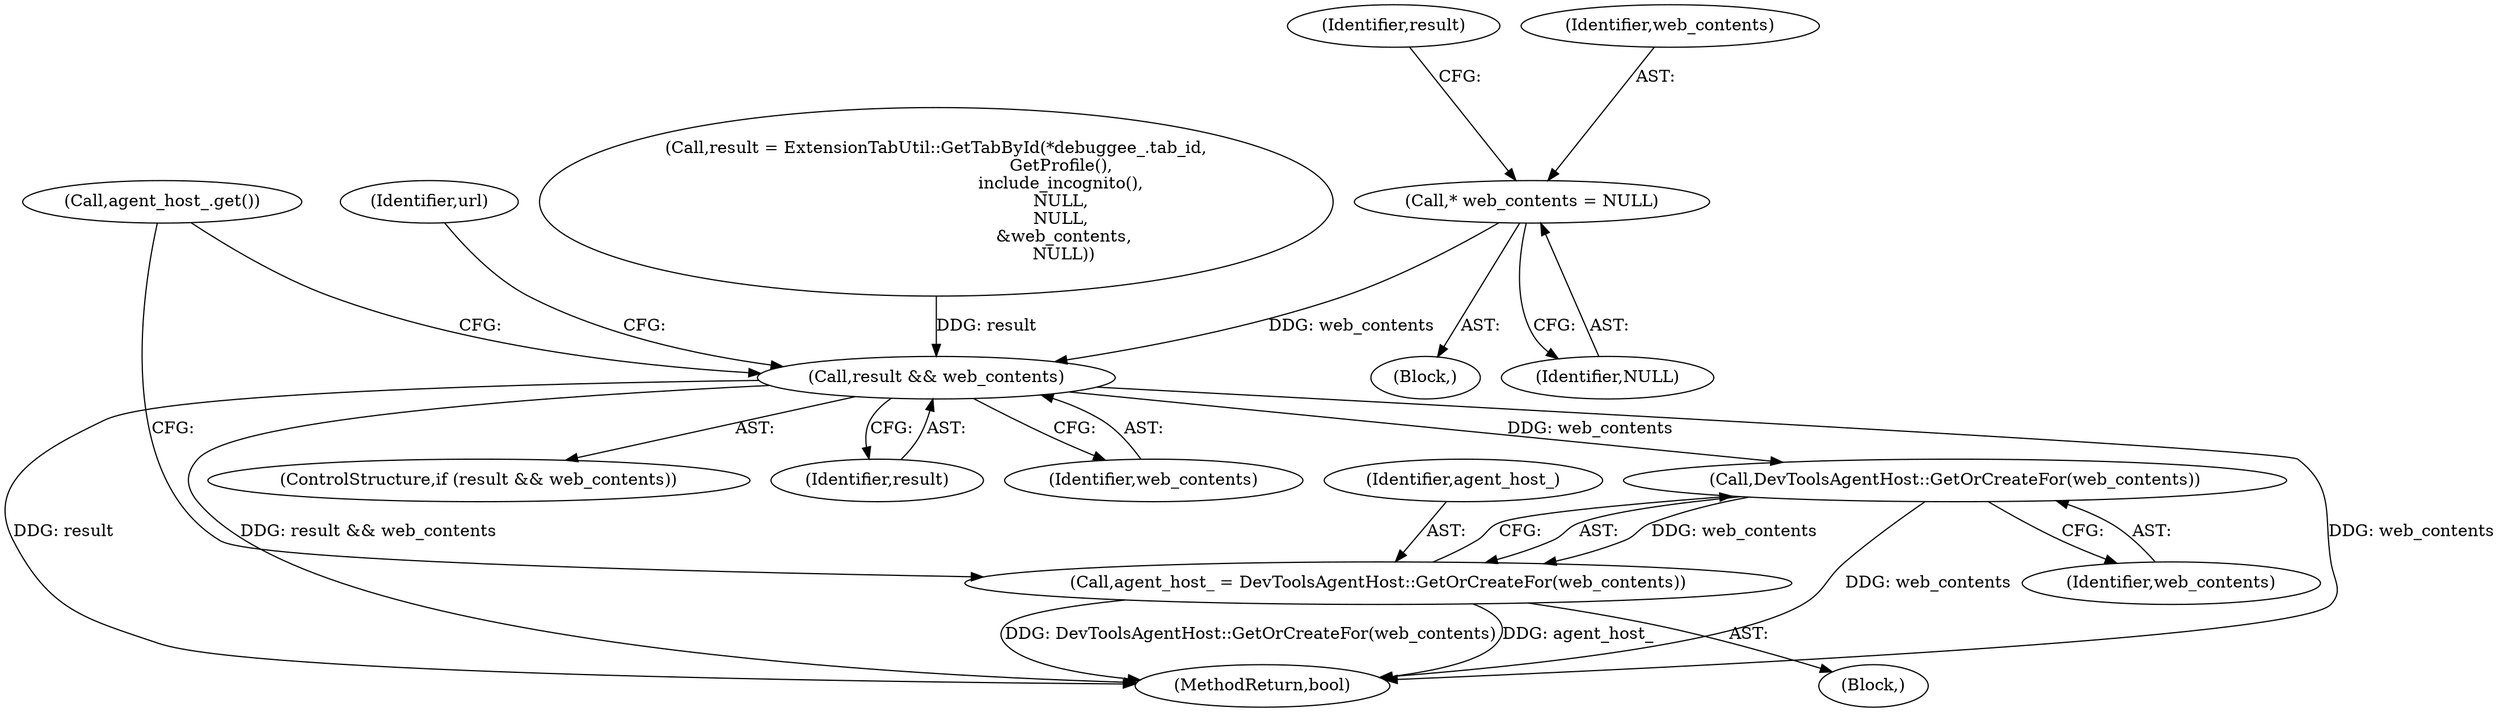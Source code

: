 digraph "0_Chrome_684a212a93141908bcc10f4bc57f3edb53d2d21f@pointer" {
"1000113" [label="(Call,* web_contents = NULL)"];
"1000132" [label="(Call,result && web_contents)"];
"1000151" [label="(Call,DevToolsAgentHost::GetOrCreateFor(web_contents))"];
"1000149" [label="(Call,agent_host_ = DevToolsAgentHost::GetOrCreateFor(web_contents))"];
"1000131" [label="(ControlStructure,if (result && web_contents))"];
"1000133" [label="(Identifier,result)"];
"1000135" [label="(Block,)"];
"1000132" [label="(Call,result && web_contents)"];
"1000118" [label="(Identifier,result)"];
"1000138" [label="(Identifier,url)"];
"1000149" [label="(Call,agent_host_ = DevToolsAgentHost::GetOrCreateFor(web_contents))"];
"1000111" [label="(Block,)"];
"1000214" [label="(MethodReturn,bool)"];
"1000117" [label="(Call,result = ExtensionTabUtil::GetTabById(*debuggee_.tab_id,\n                                               GetProfile(),\n                                               include_incognito(),\n                                               NULL,\n                                               NULL,\n                                                &web_contents,\n                                                NULL))"];
"1000206" [label="(Call,agent_host_.get())"];
"1000150" [label="(Identifier,agent_host_)"];
"1000134" [label="(Identifier,web_contents)"];
"1000113" [label="(Call,* web_contents = NULL)"];
"1000151" [label="(Call,DevToolsAgentHost::GetOrCreateFor(web_contents))"];
"1000152" [label="(Identifier,web_contents)"];
"1000115" [label="(Identifier,NULL)"];
"1000114" [label="(Identifier,web_contents)"];
"1000113" -> "1000111"  [label="AST: "];
"1000113" -> "1000115"  [label="CFG: "];
"1000114" -> "1000113"  [label="AST: "];
"1000115" -> "1000113"  [label="AST: "];
"1000118" -> "1000113"  [label="CFG: "];
"1000113" -> "1000132"  [label="DDG: web_contents"];
"1000132" -> "1000131"  [label="AST: "];
"1000132" -> "1000133"  [label="CFG: "];
"1000132" -> "1000134"  [label="CFG: "];
"1000133" -> "1000132"  [label="AST: "];
"1000134" -> "1000132"  [label="AST: "];
"1000138" -> "1000132"  [label="CFG: "];
"1000206" -> "1000132"  [label="CFG: "];
"1000132" -> "1000214"  [label="DDG: result"];
"1000132" -> "1000214"  [label="DDG: result && web_contents"];
"1000132" -> "1000214"  [label="DDG: web_contents"];
"1000117" -> "1000132"  [label="DDG: result"];
"1000132" -> "1000151"  [label="DDG: web_contents"];
"1000151" -> "1000149"  [label="AST: "];
"1000151" -> "1000152"  [label="CFG: "];
"1000152" -> "1000151"  [label="AST: "];
"1000149" -> "1000151"  [label="CFG: "];
"1000151" -> "1000214"  [label="DDG: web_contents"];
"1000151" -> "1000149"  [label="DDG: web_contents"];
"1000149" -> "1000135"  [label="AST: "];
"1000150" -> "1000149"  [label="AST: "];
"1000206" -> "1000149"  [label="CFG: "];
"1000149" -> "1000214"  [label="DDG: DevToolsAgentHost::GetOrCreateFor(web_contents)"];
"1000149" -> "1000214"  [label="DDG: agent_host_"];
}
